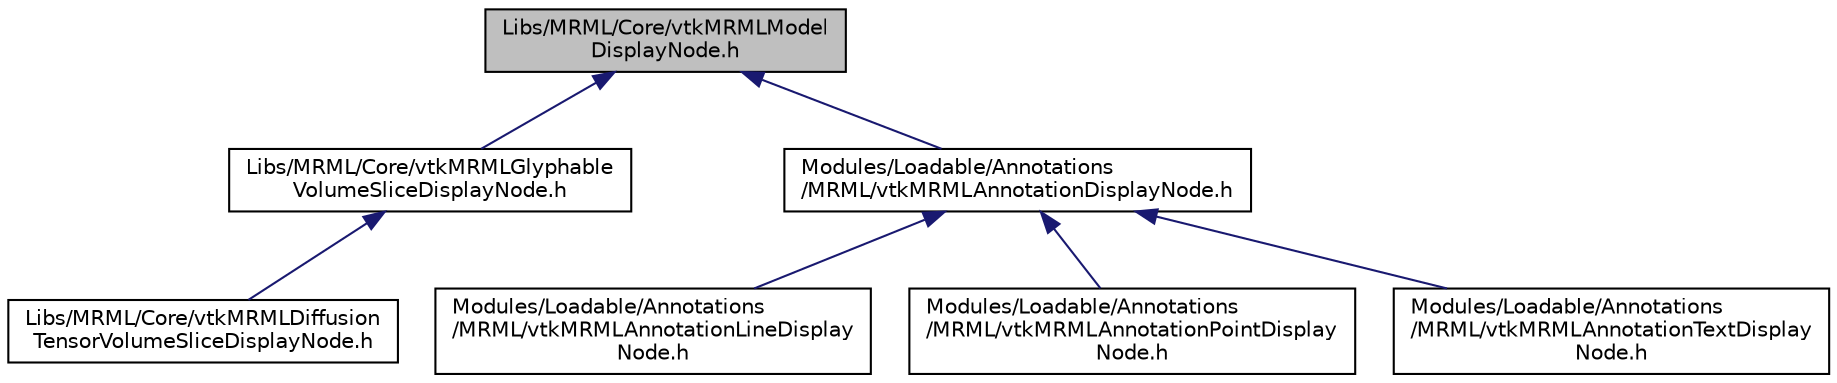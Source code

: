 digraph "Libs/MRML/Core/vtkMRMLModelDisplayNode.h"
{
  bgcolor="transparent";
  edge [fontname="Helvetica",fontsize="10",labelfontname="Helvetica",labelfontsize="10"];
  node [fontname="Helvetica",fontsize="10",shape=record];
  Node20 [label="Libs/MRML/Core/vtkMRMLModel\lDisplayNode.h",height=0.2,width=0.4,color="black", fillcolor="grey75", style="filled", fontcolor="black"];
  Node20 -> Node21 [dir="back",color="midnightblue",fontsize="10",style="solid",fontname="Helvetica"];
  Node21 [label="Libs/MRML/Core/vtkMRMLGlyphable\lVolumeSliceDisplayNode.h",height=0.2,width=0.4,color="black",URL="$vtkMRMLGlyphableVolumeSliceDisplayNode_8h.html"];
  Node21 -> Node22 [dir="back",color="midnightblue",fontsize="10",style="solid",fontname="Helvetica"];
  Node22 [label="Libs/MRML/Core/vtkMRMLDiffusion\lTensorVolumeSliceDisplayNode.h",height=0.2,width=0.4,color="black",URL="$vtkMRMLDiffusionTensorVolumeSliceDisplayNode_8h.html"];
  Node20 -> Node23 [dir="back",color="midnightblue",fontsize="10",style="solid",fontname="Helvetica"];
  Node23 [label="Modules/Loadable/Annotations\l/MRML/vtkMRMLAnnotationDisplayNode.h",height=0.2,width=0.4,color="black",URL="$vtkMRMLAnnotationDisplayNode_8h.html"];
  Node23 -> Node24 [dir="back",color="midnightblue",fontsize="10",style="solid",fontname="Helvetica"];
  Node24 [label="Modules/Loadable/Annotations\l/MRML/vtkMRMLAnnotationLineDisplay\lNode.h",height=0.2,width=0.4,color="black",URL="$vtkMRMLAnnotationLineDisplayNode_8h.html"];
  Node23 -> Node25 [dir="back",color="midnightblue",fontsize="10",style="solid",fontname="Helvetica"];
  Node25 [label="Modules/Loadable/Annotations\l/MRML/vtkMRMLAnnotationPointDisplay\lNode.h",height=0.2,width=0.4,color="black",URL="$vtkMRMLAnnotationPointDisplayNode_8h.html"];
  Node23 -> Node26 [dir="back",color="midnightblue",fontsize="10",style="solid",fontname="Helvetica"];
  Node26 [label="Modules/Loadable/Annotations\l/MRML/vtkMRMLAnnotationTextDisplay\lNode.h",height=0.2,width=0.4,color="black",URL="$vtkMRMLAnnotationTextDisplayNode_8h.html"];
}
